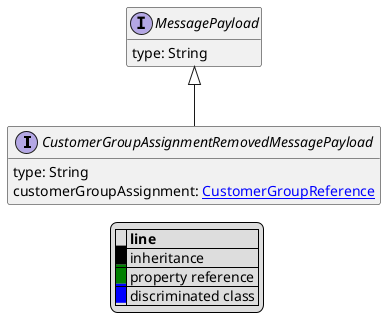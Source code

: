 @startuml

hide empty fields
hide empty methods
legend
|= |= line |
|<back:black>   </back>| inheritance |
|<back:green>   </back>| property reference |
|<back:blue>   </back>| discriminated class |
endlegend
interface CustomerGroupAssignmentRemovedMessagePayload [[CustomerGroupAssignmentRemovedMessagePayload.svg]] extends MessagePayload {
    type: String
    customerGroupAssignment: [[CustomerGroupReference.svg CustomerGroupReference]]
}
interface MessagePayload [[MessagePayload.svg]]  {
    type: String
}





@enduml
